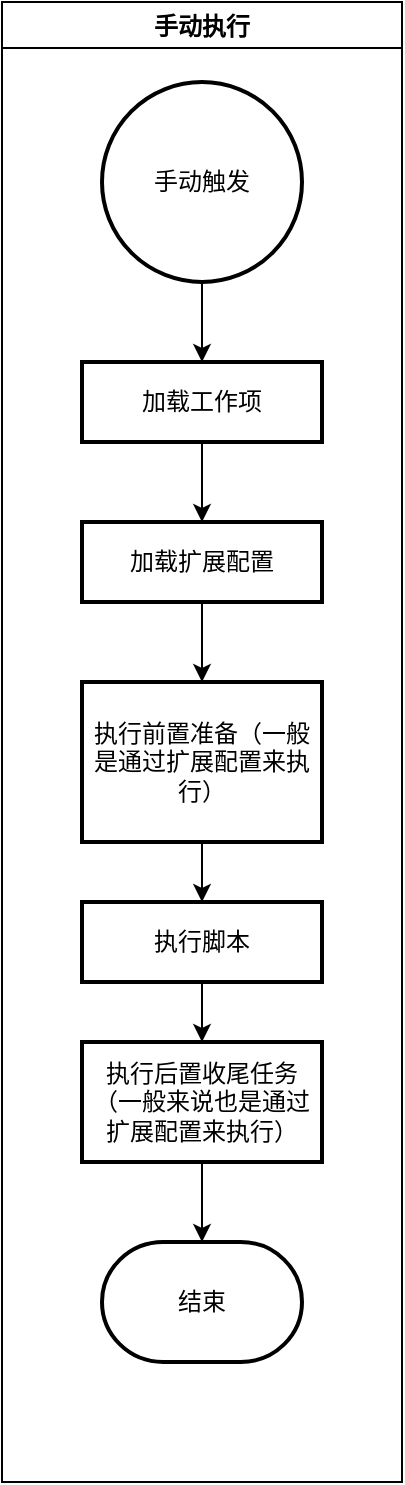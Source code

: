 <mxfile>
    <diagram id="QdNze9m1QTjcTxiqEHmA" name="Page-1">
        <mxGraphModel dx="439" dy="1659" grid="1" gridSize="10" guides="1" tooltips="1" connect="1" arrows="1" fold="1" page="1" pageScale="1" pageWidth="827" pageHeight="1169" math="0" shadow="0">
            <root>
                <mxCell id="0"/>
                <mxCell id="1" parent="0"/>
                <mxCell id="2" value="手动执行" style="swimlane;" parent="1" vertex="1">
                    <mxGeometry x="70" y="-50" width="200" height="740" as="geometry"/>
                </mxCell>
                <mxCell id="5" value="" style="edgeStyle=none;html=1;" parent="2" source="3" target="4" edge="1">
                    <mxGeometry relative="1" as="geometry"/>
                </mxCell>
                <mxCell id="3" value="手动触发" style="strokeWidth=2;html=1;shape=mxgraph.flowchart.start_2;whiteSpace=wrap;" parent="2" vertex="1">
                    <mxGeometry x="50" y="40" width="100" height="100" as="geometry"/>
                </mxCell>
                <mxCell id="7" value="" style="edgeStyle=none;html=1;" edge="1" parent="2" source="4" target="6">
                    <mxGeometry relative="1" as="geometry"/>
                </mxCell>
                <mxCell id="4" value="加载工作项" style="whiteSpace=wrap;html=1;strokeWidth=2;" parent="2" vertex="1">
                    <mxGeometry x="40" y="180" width="120" height="40" as="geometry"/>
                </mxCell>
                <mxCell id="9" value="" style="edgeStyle=none;html=1;" edge="1" parent="2" source="6" target="8">
                    <mxGeometry relative="1" as="geometry"/>
                </mxCell>
                <mxCell id="6" value="加载扩展配置" style="whiteSpace=wrap;html=1;strokeWidth=2;" vertex="1" parent="2">
                    <mxGeometry x="40" y="260" width="120" height="40" as="geometry"/>
                </mxCell>
                <mxCell id="11" value="" style="edgeStyle=none;html=1;" edge="1" parent="2" source="8" target="10">
                    <mxGeometry relative="1" as="geometry"/>
                </mxCell>
                <mxCell id="8" value="执行前置准备（一般是通过扩展配置来执行）" style="whiteSpace=wrap;html=1;strokeWidth=2;" vertex="1" parent="2">
                    <mxGeometry x="40" y="340" width="120" height="80" as="geometry"/>
                </mxCell>
                <mxCell id="13" value="" style="edgeStyle=none;html=1;" edge="1" parent="2" source="10" target="12">
                    <mxGeometry relative="1" as="geometry"/>
                </mxCell>
                <mxCell id="10" value="执行脚本" style="whiteSpace=wrap;html=1;strokeWidth=2;" vertex="1" parent="2">
                    <mxGeometry x="40" y="450" width="120" height="40" as="geometry"/>
                </mxCell>
                <mxCell id="15" value="" style="edgeStyle=none;html=1;" edge="1" parent="2" source="12" target="14">
                    <mxGeometry relative="1" as="geometry"/>
                </mxCell>
                <mxCell id="12" value="执行后置收尾任务（一般来说也是通过扩展配置来执行）" style="whiteSpace=wrap;html=1;strokeWidth=2;" vertex="1" parent="2">
                    <mxGeometry x="40" y="520" width="120" height="60" as="geometry"/>
                </mxCell>
                <mxCell id="14" value="结束" style="strokeWidth=2;html=1;shape=mxgraph.flowchart.terminator;whiteSpace=wrap;" vertex="1" parent="2">
                    <mxGeometry x="50" y="620" width="100" height="60" as="geometry"/>
                </mxCell>
            </root>
        </mxGraphModel>
    </diagram>
</mxfile>